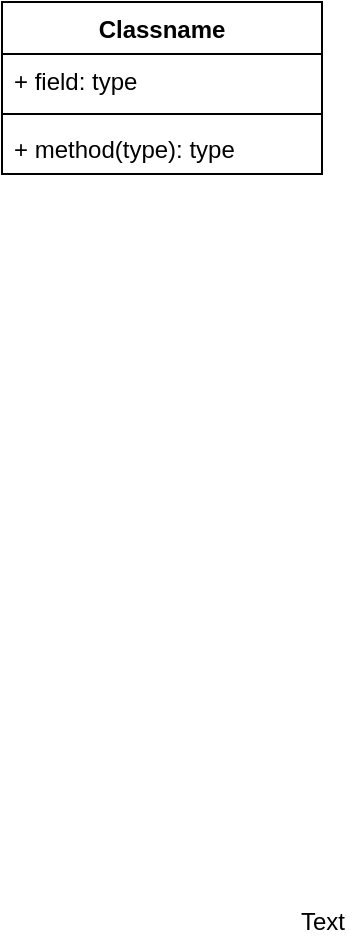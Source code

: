 <mxfile version="20.4.0" type="github">
  <diagram id="4AjOjlTB-FD1Jtupvs9s" name="Page-1">
    <mxGraphModel dx="1373" dy="804" grid="1" gridSize="10" guides="1" tooltips="1" connect="1" arrows="1" fold="1" page="1" pageScale="1" pageWidth="850" pageHeight="1100" math="0" shadow="0">
      <root>
        <mxCell id="0" />
        <mxCell id="1" parent="0" />
        <mxCell id="xZUDE0qVKPamXgvKFwm4-1" value="Classname" style="swimlane;fontStyle=1;align=center;verticalAlign=top;childLayout=stackLayout;horizontal=1;startSize=26;horizontalStack=0;resizeParent=1;resizeParentMax=0;resizeLast=0;collapsible=1;marginBottom=0;" parent="1" vertex="1">
          <mxGeometry x="30" y="40" width="160" height="86" as="geometry">
            <mxRectangle x="30" y="40" width="100" height="30" as="alternateBounds" />
          </mxGeometry>
        </mxCell>
        <mxCell id="xZUDE0qVKPamXgvKFwm4-2" value="+ field: type" style="text;strokeColor=none;fillColor=none;align=left;verticalAlign=top;spacingLeft=4;spacingRight=4;overflow=hidden;rotatable=0;points=[[0,0.5],[1,0.5]];portConstraint=eastwest;" parent="xZUDE0qVKPamXgvKFwm4-1" vertex="1">
          <mxGeometry y="26" width="160" height="26" as="geometry" />
        </mxCell>
        <mxCell id="xZUDE0qVKPamXgvKFwm4-3" value="" style="line;strokeWidth=1;fillColor=none;align=left;verticalAlign=middle;spacingTop=-1;spacingLeft=3;spacingRight=3;rotatable=0;labelPosition=right;points=[];portConstraint=eastwest;strokeColor=inherit;" parent="xZUDE0qVKPamXgvKFwm4-1" vertex="1">
          <mxGeometry y="52" width="160" height="8" as="geometry" />
        </mxCell>
        <mxCell id="xZUDE0qVKPamXgvKFwm4-4" value="+ method(type): type" style="text;strokeColor=none;fillColor=none;align=left;verticalAlign=top;spacingLeft=4;spacingRight=4;overflow=hidden;rotatable=0;points=[[0,0.5],[1,0.5]];portConstraint=eastwest;" parent="xZUDE0qVKPamXgvKFwm4-1" vertex="1">
          <mxGeometry y="60" width="160" height="26" as="geometry" />
        </mxCell>
        <mxCell id="5CrdJvY_quaffLZU4W_9-2" value="Text" style="text;html=1;align=center;verticalAlign=middle;resizable=0;points=[];autosize=1;strokeColor=none;fillColor=none;" vertex="1" parent="1">
          <mxGeometry x="170" y="490" width="40" height="20" as="geometry" />
        </mxCell>
      </root>
    </mxGraphModel>
  </diagram>
</mxfile>
